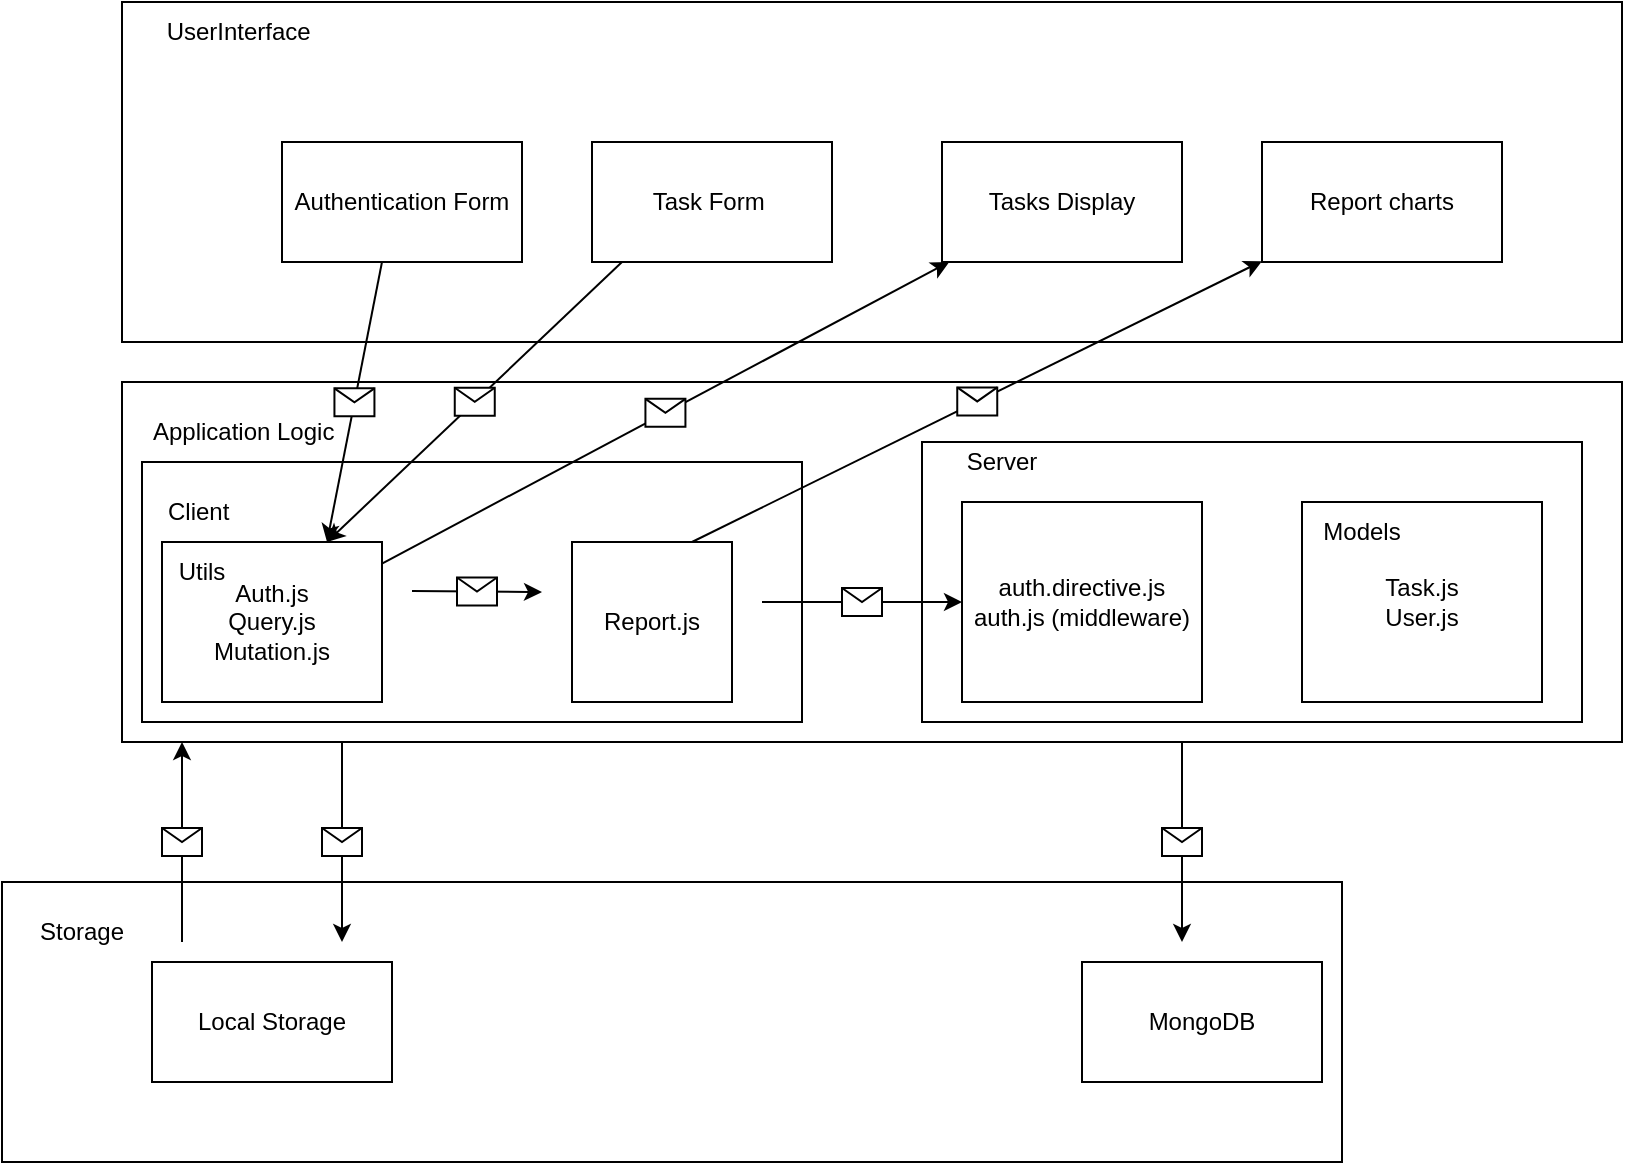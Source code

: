 <mxfile version="15.5.9" type="github">
  <diagram id="Zh0Wd9Opv2IgrHGInty-" name="Page-1">
    <mxGraphModel dx="1113" dy="635" grid="1" gridSize="10" guides="1" tooltips="1" connect="1" arrows="1" fold="1" page="1" pageScale="1" pageWidth="850" pageHeight="1100" math="0" shadow="0">
      <root>
        <mxCell id="0" />
        <mxCell id="1" parent="0" />
        <mxCell id="0ilRfSA0rstDzHlrTOfN-21" value="" style="rounded=0;whiteSpace=wrap;html=1;" vertex="1" parent="1">
          <mxGeometry x="70" y="320" width="750" height="180" as="geometry" />
        </mxCell>
        <mxCell id="0ilRfSA0rstDzHlrTOfN-40" value="" style="rounded=0;whiteSpace=wrap;html=1;fontSize=14;" vertex="1" parent="1">
          <mxGeometry x="80" y="360" width="330" height="130" as="geometry" />
        </mxCell>
        <mxCell id="0ilRfSA0rstDzHlrTOfN-32" value="" style="rounded=0;whiteSpace=wrap;html=1;" vertex="1" parent="1">
          <mxGeometry x="70" y="130" width="750" height="170" as="geometry" />
        </mxCell>
        <mxCell id="0ilRfSA0rstDzHlrTOfN-28" value="" style="rounded=0;whiteSpace=wrap;html=1;" vertex="1" parent="1">
          <mxGeometry x="10" y="570" width="670" height="140" as="geometry" />
        </mxCell>
        <mxCell id="0ilRfSA0rstDzHlrTOfN-25" value="" style="rounded=0;whiteSpace=wrap;html=1;" vertex="1" parent="1">
          <mxGeometry x="470" y="350" width="330" height="140" as="geometry" />
        </mxCell>
        <mxCell id="0ilRfSA0rstDzHlrTOfN-1" value="Authentication Form" style="rounded=0;whiteSpace=wrap;html=1;" vertex="1" parent="1">
          <mxGeometry x="150" y="200" width="120" height="60" as="geometry" />
        </mxCell>
        <mxCell id="0ilRfSA0rstDzHlrTOfN-2" value="Tasks Display" style="rounded=0;whiteSpace=wrap;html=1;" vertex="1" parent="1">
          <mxGeometry x="480" y="200" width="120" height="60" as="geometry" />
        </mxCell>
        <mxCell id="0ilRfSA0rstDzHlrTOfN-3" value="Task Form&amp;nbsp;" style="rounded=0;whiteSpace=wrap;html=1;" vertex="1" parent="1">
          <mxGeometry x="305" y="200" width="120" height="60" as="geometry" />
        </mxCell>
        <mxCell id="0ilRfSA0rstDzHlrTOfN-4" value="Report charts" style="rounded=0;whiteSpace=wrap;html=1;" vertex="1" parent="1">
          <mxGeometry x="640" y="200" width="120" height="60" as="geometry" />
        </mxCell>
        <mxCell id="0ilRfSA0rstDzHlrTOfN-6" value="Auth.js&lt;br&gt;Query.js&lt;br&gt;Mutation.js" style="rounded=0;whiteSpace=wrap;html=1;" vertex="1" parent="1">
          <mxGeometry x="90" y="400" width="110" height="80" as="geometry" />
        </mxCell>
        <mxCell id="0ilRfSA0rstDzHlrTOfN-7" value="Report.js" style="whiteSpace=wrap;html=1;aspect=fixed;" vertex="1" parent="1">
          <mxGeometry x="295" y="400" width="80" height="80" as="geometry" />
        </mxCell>
        <mxCell id="0ilRfSA0rstDzHlrTOfN-8" value="auth.directive.js&lt;br&gt;auth.js (middleware)" style="rounded=0;whiteSpace=wrap;html=1;" vertex="1" parent="1">
          <mxGeometry x="490" y="380" width="120" height="100" as="geometry" />
        </mxCell>
        <mxCell id="0ilRfSA0rstDzHlrTOfN-10" value="Task.js&lt;br&gt;User.js" style="rounded=0;whiteSpace=wrap;html=1;" vertex="1" parent="1">
          <mxGeometry x="660" y="380" width="120" height="100" as="geometry" />
        </mxCell>
        <mxCell id="0ilRfSA0rstDzHlrTOfN-11" value="Local Storage" style="rounded=0;whiteSpace=wrap;html=1;" vertex="1" parent="1">
          <mxGeometry x="85" y="610" width="120" height="60" as="geometry" />
        </mxCell>
        <mxCell id="0ilRfSA0rstDzHlrTOfN-12" value="MongoDB" style="rounded=0;whiteSpace=wrap;html=1;" vertex="1" parent="1">
          <mxGeometry x="550" y="610" width="120" height="60" as="geometry" />
        </mxCell>
        <mxCell id="0ilRfSA0rstDzHlrTOfN-13" value="" style="endArrow=classic;html=1;rounded=0;" edge="1" parent="1">
          <mxGeometry relative="1" as="geometry">
            <mxPoint x="100" y="600" as="sourcePoint" />
            <mxPoint x="100" y="500" as="targetPoint" />
          </mxGeometry>
        </mxCell>
        <mxCell id="0ilRfSA0rstDzHlrTOfN-14" value="" style="shape=message;html=1;outlineConnect=0;" vertex="1" parent="0ilRfSA0rstDzHlrTOfN-13">
          <mxGeometry width="20" height="14" relative="1" as="geometry">
            <mxPoint x="-10" y="-7" as="offset" />
          </mxGeometry>
        </mxCell>
        <mxCell id="0ilRfSA0rstDzHlrTOfN-15" value="" style="endArrow=classic;html=1;rounded=0;exitX=0.75;exitY=1;exitDx=0;exitDy=0;" edge="1" parent="1">
          <mxGeometry relative="1" as="geometry">
            <mxPoint x="180" y="500" as="sourcePoint" />
            <mxPoint x="180" y="600" as="targetPoint" />
          </mxGeometry>
        </mxCell>
        <mxCell id="0ilRfSA0rstDzHlrTOfN-16" value="" style="shape=message;html=1;outlineConnect=0;" vertex="1" parent="0ilRfSA0rstDzHlrTOfN-15">
          <mxGeometry width="20" height="14" relative="1" as="geometry">
            <mxPoint x="-10" y="-7" as="offset" />
          </mxGeometry>
        </mxCell>
        <mxCell id="0ilRfSA0rstDzHlrTOfN-18" value="Client&amp;nbsp;" style="text;html=1;strokeColor=none;fillColor=none;align=center;verticalAlign=middle;whiteSpace=wrap;rounded=0;" vertex="1" parent="1">
          <mxGeometry x="80" y="370" width="60" height="30" as="geometry" />
        </mxCell>
        <mxCell id="0ilRfSA0rstDzHlrTOfN-19" value="Utils" style="text;html=1;strokeColor=none;fillColor=none;align=center;verticalAlign=middle;whiteSpace=wrap;rounded=0;" vertex="1" parent="1">
          <mxGeometry x="80" y="400" width="60" height="30" as="geometry" />
        </mxCell>
        <mxCell id="0ilRfSA0rstDzHlrTOfN-22" value="" style="endArrow=classic;html=1;rounded=0;" edge="1" parent="1">
          <mxGeometry relative="1" as="geometry">
            <mxPoint x="215" y="424.5" as="sourcePoint" />
            <mxPoint x="280" y="425" as="targetPoint" />
          </mxGeometry>
        </mxCell>
        <mxCell id="0ilRfSA0rstDzHlrTOfN-23" value="" style="shape=message;html=1;outlineConnect=0;" vertex="1" parent="0ilRfSA0rstDzHlrTOfN-22">
          <mxGeometry width="20" height="14" relative="1" as="geometry">
            <mxPoint x="-10" y="-7" as="offset" />
          </mxGeometry>
        </mxCell>
        <mxCell id="0ilRfSA0rstDzHlrTOfN-24" value="Application Logic&amp;nbsp;" style="text;html=1;strokeColor=none;fillColor=none;align=center;verticalAlign=middle;whiteSpace=wrap;rounded=0;" vertex="1" parent="1">
          <mxGeometry x="75" y="330" width="115" height="30" as="geometry" />
        </mxCell>
        <mxCell id="0ilRfSA0rstDzHlrTOfN-26" value="Server" style="text;html=1;strokeColor=none;fillColor=none;align=center;verticalAlign=middle;whiteSpace=wrap;rounded=0;" vertex="1" parent="1">
          <mxGeometry x="480" y="345" width="60" height="30" as="geometry" />
        </mxCell>
        <mxCell id="0ilRfSA0rstDzHlrTOfN-27" value="Models" style="text;html=1;strokeColor=none;fillColor=none;align=center;verticalAlign=middle;whiteSpace=wrap;rounded=0;" vertex="1" parent="1">
          <mxGeometry x="660" y="380" width="60" height="30" as="geometry" />
        </mxCell>
        <mxCell id="0ilRfSA0rstDzHlrTOfN-29" value="Storage" style="text;html=1;strokeColor=none;fillColor=none;align=center;verticalAlign=middle;whiteSpace=wrap;rounded=0;" vertex="1" parent="1">
          <mxGeometry x="20" y="580" width="60" height="30" as="geometry" />
        </mxCell>
        <mxCell id="0ilRfSA0rstDzHlrTOfN-30" value="" style="endArrow=classic;html=1;rounded=0;exitX=0.75;exitY=1;exitDx=0;exitDy=0;" edge="1" parent="1">
          <mxGeometry relative="1" as="geometry">
            <mxPoint x="600" y="500" as="sourcePoint" />
            <mxPoint x="600" y="600" as="targetPoint" />
          </mxGeometry>
        </mxCell>
        <mxCell id="0ilRfSA0rstDzHlrTOfN-31" value="" style="shape=message;html=1;outlineConnect=0;" vertex="1" parent="0ilRfSA0rstDzHlrTOfN-30">
          <mxGeometry width="20" height="14" relative="1" as="geometry">
            <mxPoint x="-10" y="-7" as="offset" />
          </mxGeometry>
        </mxCell>
        <mxCell id="0ilRfSA0rstDzHlrTOfN-33" value="UserInterface&amp;nbsp;" style="text;html=1;strokeColor=none;fillColor=none;align=center;verticalAlign=middle;whiteSpace=wrap;rounded=0;" vertex="1" parent="1">
          <mxGeometry x="70" y="130" width="120" height="30" as="geometry" />
        </mxCell>
        <mxCell id="0ilRfSA0rstDzHlrTOfN-34" value="" style="endArrow=classic;html=1;rounded=0;exitX=0.75;exitY=1;exitDx=0;exitDy=0;entryX=0.75;entryY=0;entryDx=0;entryDy=0;" edge="1" parent="1" target="0ilRfSA0rstDzHlrTOfN-6">
          <mxGeometry relative="1" as="geometry">
            <mxPoint x="200" y="260" as="sourcePoint" />
            <mxPoint x="200" y="340" as="targetPoint" />
          </mxGeometry>
        </mxCell>
        <mxCell id="0ilRfSA0rstDzHlrTOfN-35" value="" style="shape=message;html=1;outlineConnect=0;" vertex="1" parent="0ilRfSA0rstDzHlrTOfN-34">
          <mxGeometry width="20" height="14" relative="1" as="geometry">
            <mxPoint x="-10" y="-7" as="offset" />
          </mxGeometry>
        </mxCell>
        <mxCell id="0ilRfSA0rstDzHlrTOfN-36" value="" style="endArrow=classic;html=1;rounded=0;exitX=0.75;exitY=1;exitDx=0;exitDy=0;entryX=0.75;entryY=0;entryDx=0;entryDy=0;" edge="1" parent="1" target="0ilRfSA0rstDzHlrTOfN-6">
          <mxGeometry relative="1" as="geometry">
            <mxPoint x="320" y="260" as="sourcePoint" />
            <mxPoint x="320" y="360" as="targetPoint" />
          </mxGeometry>
        </mxCell>
        <mxCell id="0ilRfSA0rstDzHlrTOfN-37" value="" style="shape=message;html=1;outlineConnect=0;" vertex="1" parent="0ilRfSA0rstDzHlrTOfN-36">
          <mxGeometry width="20" height="14" relative="1" as="geometry">
            <mxPoint x="-10" y="-7" as="offset" />
          </mxGeometry>
        </mxCell>
        <mxCell id="0ilRfSA0rstDzHlrTOfN-41" value="" style="endArrow=classic;html=1;rounded=0;" edge="1" parent="1" source="0ilRfSA0rstDzHlrTOfN-6" target="0ilRfSA0rstDzHlrTOfN-2">
          <mxGeometry relative="1" as="geometry">
            <mxPoint x="200" y="390" as="sourcePoint" />
            <mxPoint x="375" y="260" as="targetPoint" />
          </mxGeometry>
        </mxCell>
        <mxCell id="0ilRfSA0rstDzHlrTOfN-42" value="" style="shape=message;html=1;outlineConnect=0;" vertex="1" parent="0ilRfSA0rstDzHlrTOfN-41">
          <mxGeometry width="20" height="14" relative="1" as="geometry">
            <mxPoint x="-10" y="-7" as="offset" />
          </mxGeometry>
        </mxCell>
        <mxCell id="0ilRfSA0rstDzHlrTOfN-43" value="" style="endArrow=classic;html=1;rounded=0;exitX=0.75;exitY=0;exitDx=0;exitDy=0;" edge="1" parent="1" source="0ilRfSA0rstDzHlrTOfN-7" target="0ilRfSA0rstDzHlrTOfN-4">
          <mxGeometry relative="1" as="geometry">
            <mxPoint x="444.5" y="410" as="sourcePoint" />
            <mxPoint x="444.5" y="310" as="targetPoint" />
          </mxGeometry>
        </mxCell>
        <mxCell id="0ilRfSA0rstDzHlrTOfN-44" value="" style="shape=message;html=1;outlineConnect=0;" vertex="1" parent="0ilRfSA0rstDzHlrTOfN-43">
          <mxGeometry width="20" height="14" relative="1" as="geometry">
            <mxPoint x="-10" y="-7" as="offset" />
          </mxGeometry>
        </mxCell>
        <mxCell id="0ilRfSA0rstDzHlrTOfN-45" value="" style="endArrow=classic;html=1;rounded=0;fontSize=14;" edge="1" parent="1">
          <mxGeometry relative="1" as="geometry">
            <mxPoint x="390" y="430" as="sourcePoint" />
            <mxPoint x="490" y="430" as="targetPoint" />
          </mxGeometry>
        </mxCell>
        <mxCell id="0ilRfSA0rstDzHlrTOfN-46" value="" style="shape=message;html=1;outlineConnect=0;fontSize=14;" vertex="1" parent="0ilRfSA0rstDzHlrTOfN-45">
          <mxGeometry width="20" height="14" relative="1" as="geometry">
            <mxPoint x="-10" y="-7" as="offset" />
          </mxGeometry>
        </mxCell>
      </root>
    </mxGraphModel>
  </diagram>
</mxfile>
